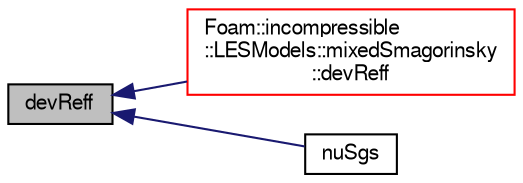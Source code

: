 digraph "devReff"
{
  bgcolor="transparent";
  edge [fontname="FreeSans",fontsize="10",labelfontname="FreeSans",labelfontsize="10"];
  node [fontname="FreeSans",fontsize="10",shape=record];
  rankdir="LR";
  Node822 [label="devReff",height=0.2,width=0.4,color="black", fillcolor="grey75", style="filled", fontcolor="black"];
  Node822 -> Node823 [dir="back",color="midnightblue",fontsize="10",style="solid",fontname="FreeSans"];
  Node823 [label="Foam::incompressible\l::LESModels::mixedSmagorinsky\l::devReff",height=0.2,width=0.4,color="red",URL="$a30882.html#a5449021fbe915095746a83606a000df4",tooltip="Return the effective sub-grid turbulence stress tensor. "];
  Node822 -> Node825 [dir="back",color="midnightblue",fontsize="10",style="solid",fontname="FreeSans"];
  Node825 [label="nuSgs",height=0.2,width=0.4,color="black",URL="$a30846.html#abde47ef2bb39f49cb72a765c4fd8cc3c",tooltip="Return the SGS viscosity. "];
}

